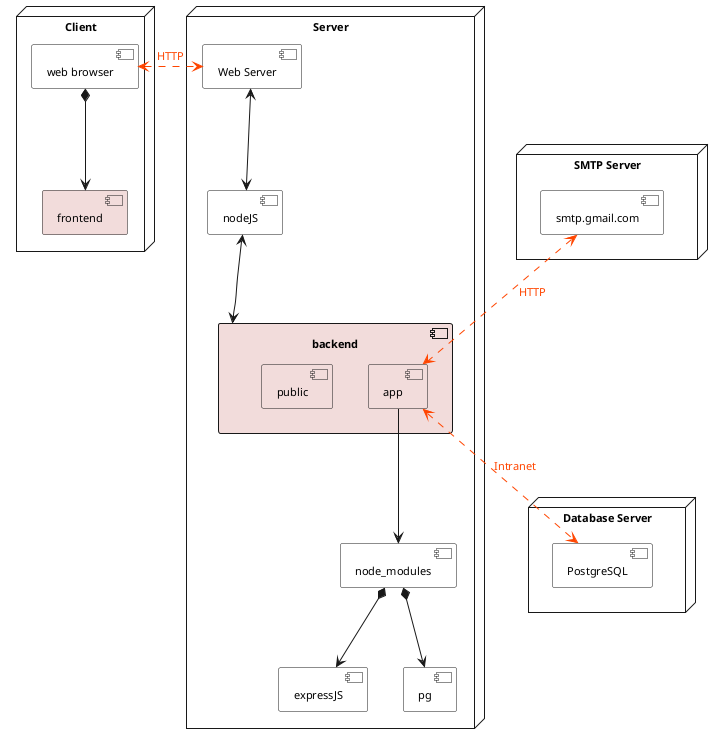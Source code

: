 @startuml architecture_design
skinparam ComponentBackgroundColor white
skinparam defaultTextAlignment center
skinparam defaultFontSize 11

node "Client" as pc {
    component "web browser" as browser
    component frontend #f2dcdb

    browser *--> frontend
}

node "Server" as server {
    component "Web Server" as webserver
    component "nodeJS" as nodeJS
    component "node_modules" as nodeModules
    component "expressJS" as expressJS
    component pg
    component backend #f2dcdb {
        component app #f2dcdb
        component public #f2dcdb
    }

    webserver <-d-> nodeJS
    nodeJS <--> backend
    nodeModules *-d-> expressJS
    nodeModules *-d-> pg
    app -d-> nodeModules
}

node "Database Server" as dbServer {
    component "PostgreSQL" as postgresql
}

node "SMTP Server" as smtpServer {
 component "smtp.gmail.com" as smtp
}

browser <..[#OrangeRed]r..> webserver: <font color=OrangeRed>HTTP</font>
app <.[#OrangeRed]d.>  postgresql: <font color=OrangeRed>Intranet</font>
app <.[#OrangeRed]u.>  smtp: <font color=OrangeRed>HTTP</font>

'diseño
dbServer -[hidden]d- smtpServer
@enduml